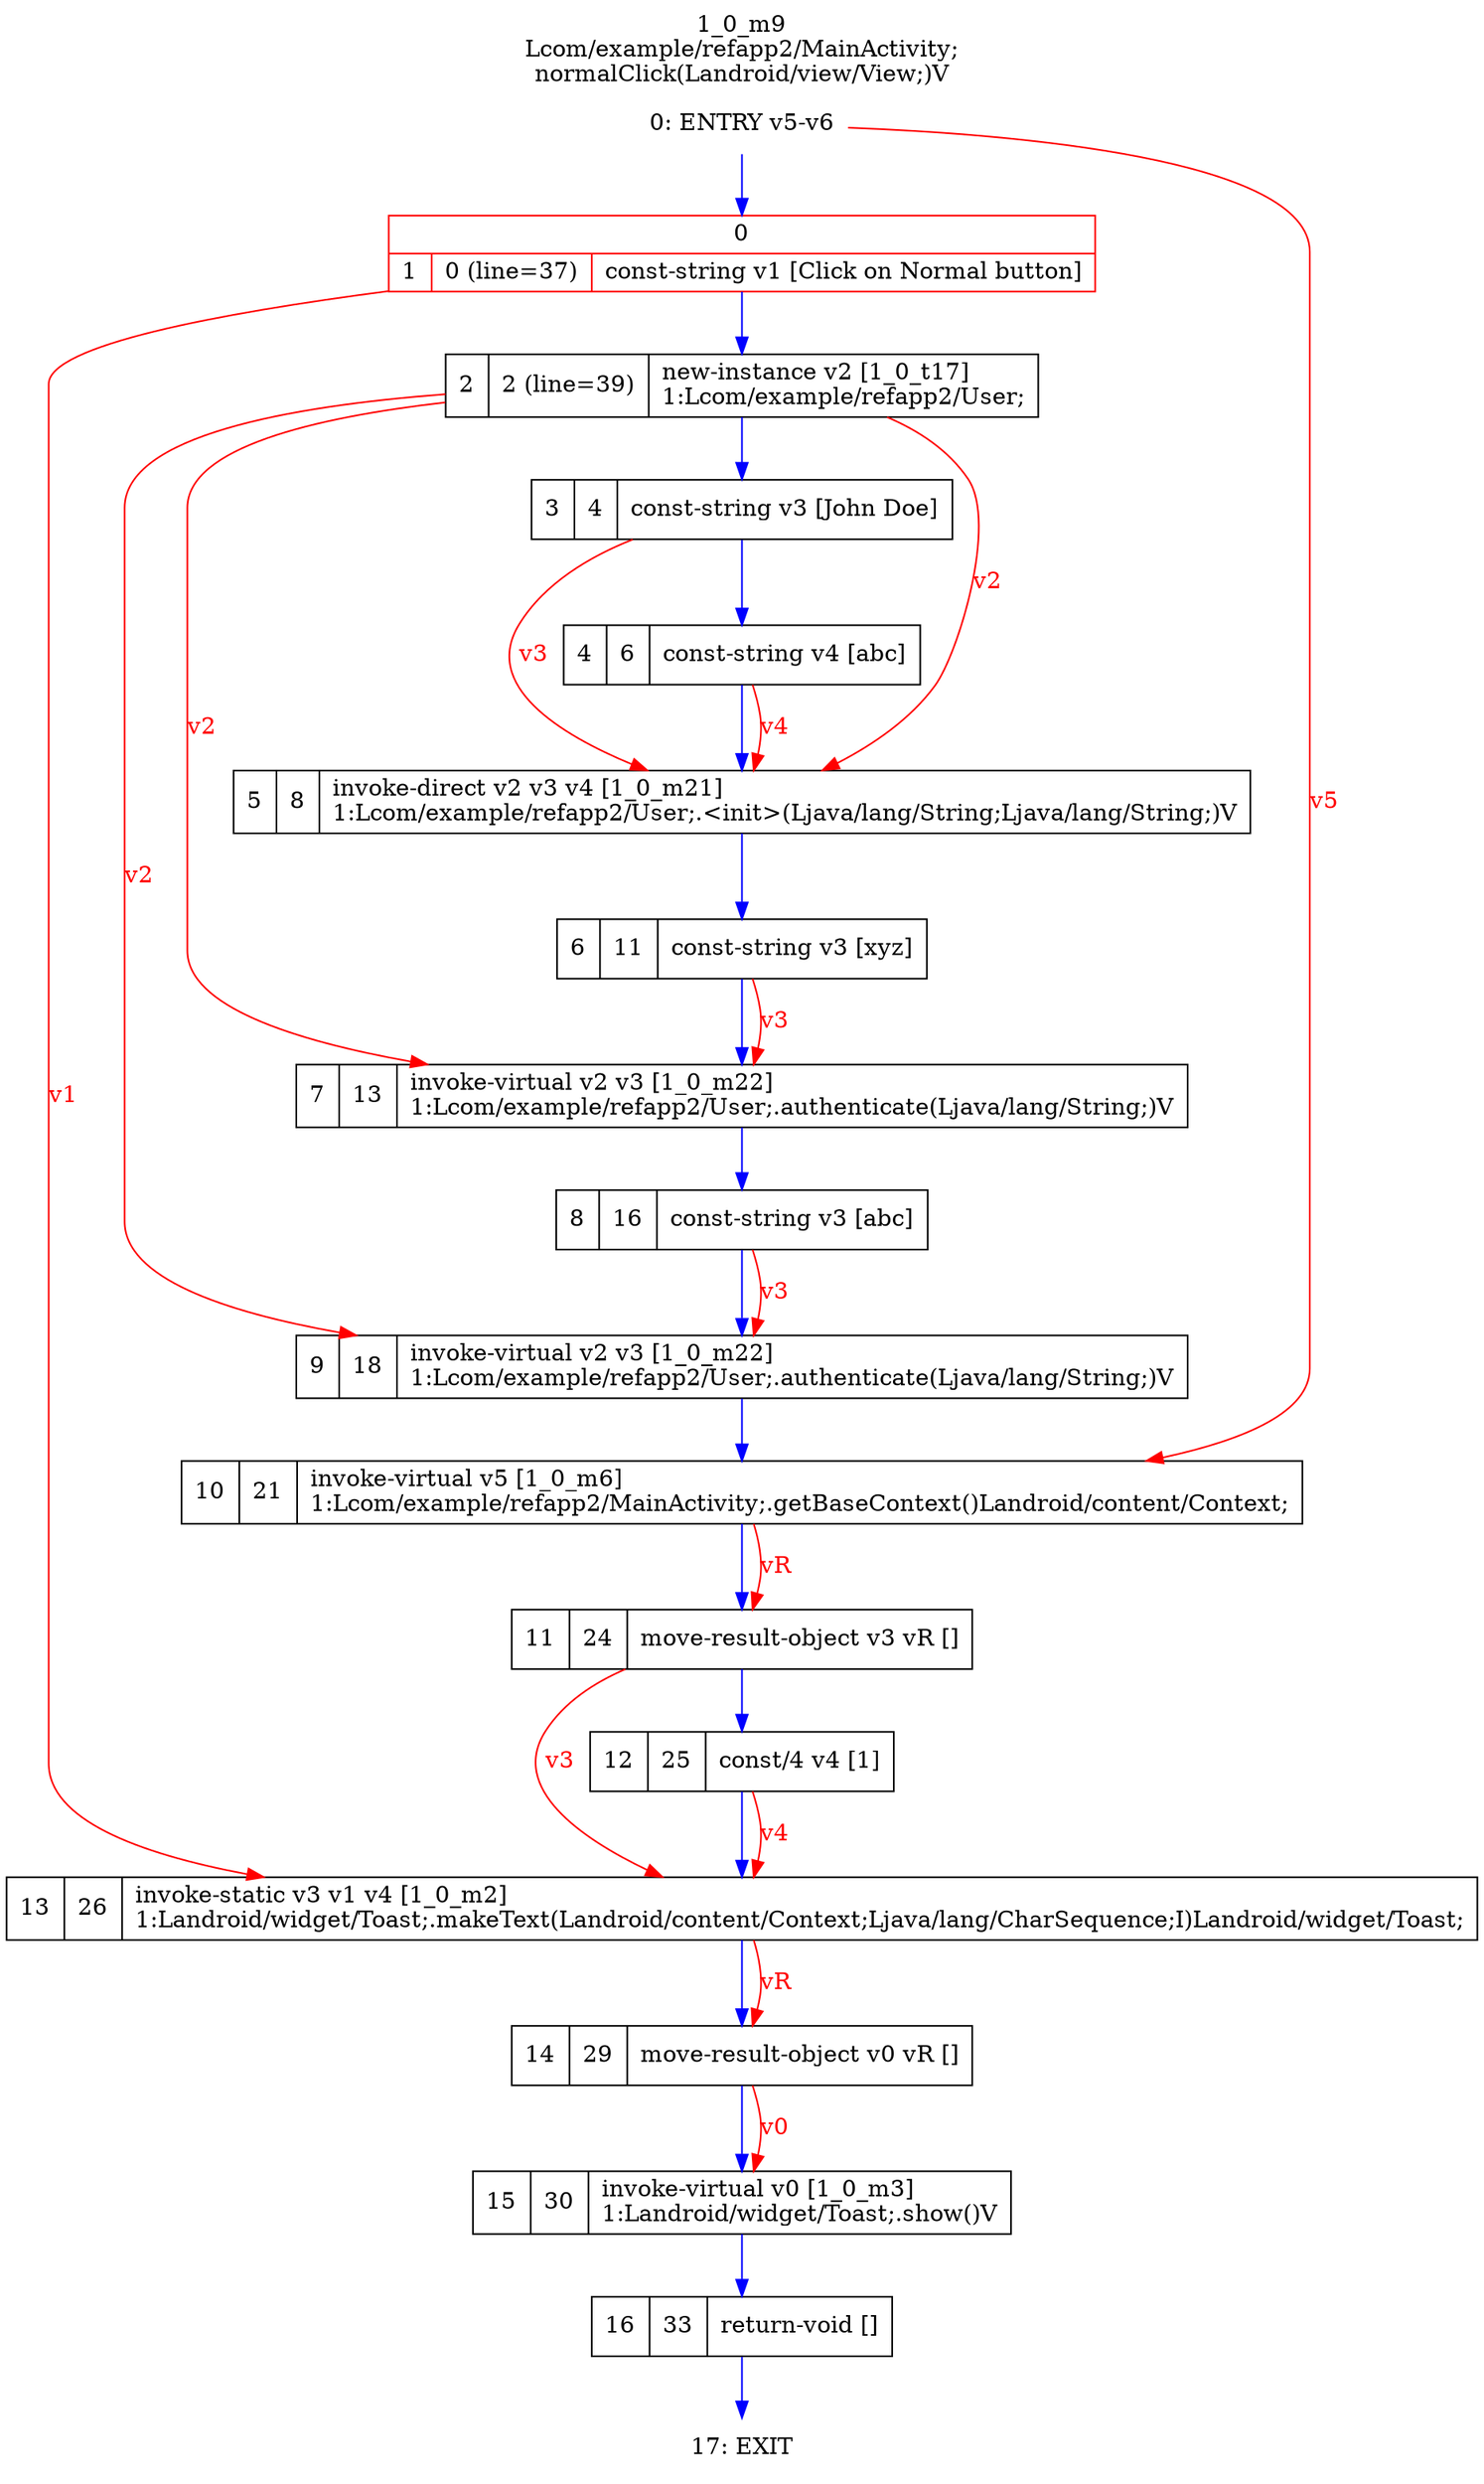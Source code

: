 digraph G {
rankdir=UD;
labelloc=t;
label="1_0_m9\nLcom/example/refapp2/MainActivity;
normalClick(Landroid/view/View;)V";
0[label="0: ENTRY v5-v6",shape=plaintext];
1[label="{0|{1|0 (line=37)|const-string v1 [Click on Normal button]\l}}",shape=record, color=red];
2[label="2|2 (line=39)|new-instance v2 [1_0_t17]\l1:Lcom/example/refapp2/User;\l",shape=record];
3[label="3|4|const-string v3 [John Doe]\l",shape=record];
4[label="4|6|const-string v4 [abc]\l",shape=record];
5[label="5|8|invoke-direct v2 v3 v4 [1_0_m21]\l1:Lcom/example/refapp2/User;.\<init\>(Ljava/lang/String;Ljava/lang/String;)V\l",shape=record,URL="1_0_m21.dot"];
6[label="6|11|const-string v3 [xyz]\l",shape=record];
7[label="7|13|invoke-virtual v2 v3 [1_0_m22]\l1:Lcom/example/refapp2/User;.authenticate(Ljava/lang/String;)V\l",shape=record,URL="1_0_m22.dot"];
8[label="8|16|const-string v3 [abc]\l",shape=record];
9[label="9|18|invoke-virtual v2 v3 [1_0_m22]\l1:Lcom/example/refapp2/User;.authenticate(Ljava/lang/String;)V\l",shape=record,URL="1_0_m22.dot"];
10[label="10|21|invoke-virtual v5 [1_0_m6]\l1:Lcom/example/refapp2/MainActivity;.getBaseContext()Landroid/content/Context;\l",shape=record,URL="1_0_m6.dot"];
11[label="11|24|move-result-object v3 vR []\l",shape=record];
12[label="12|25|const/4 v4 [1]\l",shape=record];
13[label="13|26|invoke-static v3 v1 v4 [1_0_m2]\l1:Landroid/widget/Toast;.makeText(Landroid/content/Context;Ljava/lang/CharSequence;I)Landroid/widget/Toast;\l",shape=record,URL="1_0_m2.dot"];
14[label="14|29|move-result-object v0 vR []\l",shape=record];
15[label="15|30|invoke-virtual v0 [1_0_m3]\l1:Landroid/widget/Toast;.show()V\l",shape=record,URL="1_0_m3.dot"];
16[label="16|33|return-void []\l",shape=record];
17[label="17: EXIT",shape=plaintext];
0->1 [color=blue, fontcolor=blue,weight=100, taillabel=""];
1->2 [color=blue, fontcolor=blue,weight=100, taillabel=""];
2->3 [color=blue, fontcolor=blue,weight=100, taillabel=""];
3->4 [color=blue, fontcolor=blue,weight=100, taillabel=""];
4->5 [color=blue, fontcolor=blue,weight=100, taillabel=""];
5->6 [color=blue, fontcolor=blue,weight=100, taillabel=""];
6->7 [color=blue, fontcolor=blue,weight=100, taillabel=""];
7->8 [color=blue, fontcolor=blue,weight=100, taillabel=""];
8->9 [color=blue, fontcolor=blue,weight=100, taillabel=""];
9->10 [color=blue, fontcolor=blue,weight=100, taillabel=""];
10->11 [color=blue, fontcolor=blue,weight=100, taillabel=""];
11->12 [color=blue, fontcolor=blue,weight=100, taillabel=""];
12->13 [color=blue, fontcolor=blue,weight=100, taillabel=""];
13->14 [color=blue, fontcolor=blue,weight=100, taillabel=""];
14->15 [color=blue, fontcolor=blue,weight=100, taillabel=""];
15->16 [color=blue, fontcolor=blue,weight=100, taillabel=""];
16->17 [color=blue, fontcolor=blue,weight=100, taillabel=""];
2->5 [color=red, fontcolor=red, label="v2"];
3->5 [color=red, fontcolor=red, label="v3"];
4->5 [color=red, fontcolor=red, label="v4"];
2->7 [color=red, fontcolor=red, label="v2"];
6->7 [color=red, fontcolor=red, label="v3"];
2->9 [color=red, fontcolor=red, label="v2"];
8->9 [color=red, fontcolor=red, label="v3"];
0->10 [color=red, fontcolor=red, label="v5"];
10->11 [color=red, fontcolor=red, label="vR"];
1->13 [color=red, fontcolor=red, label="v1"];
11->13 [color=red, fontcolor=red, label="v3"];
12->13 [color=red, fontcolor=red, label="v4"];
13->14 [color=red, fontcolor=red, label="vR"];
14->15 [color=red, fontcolor=red, label="v0"];
}
